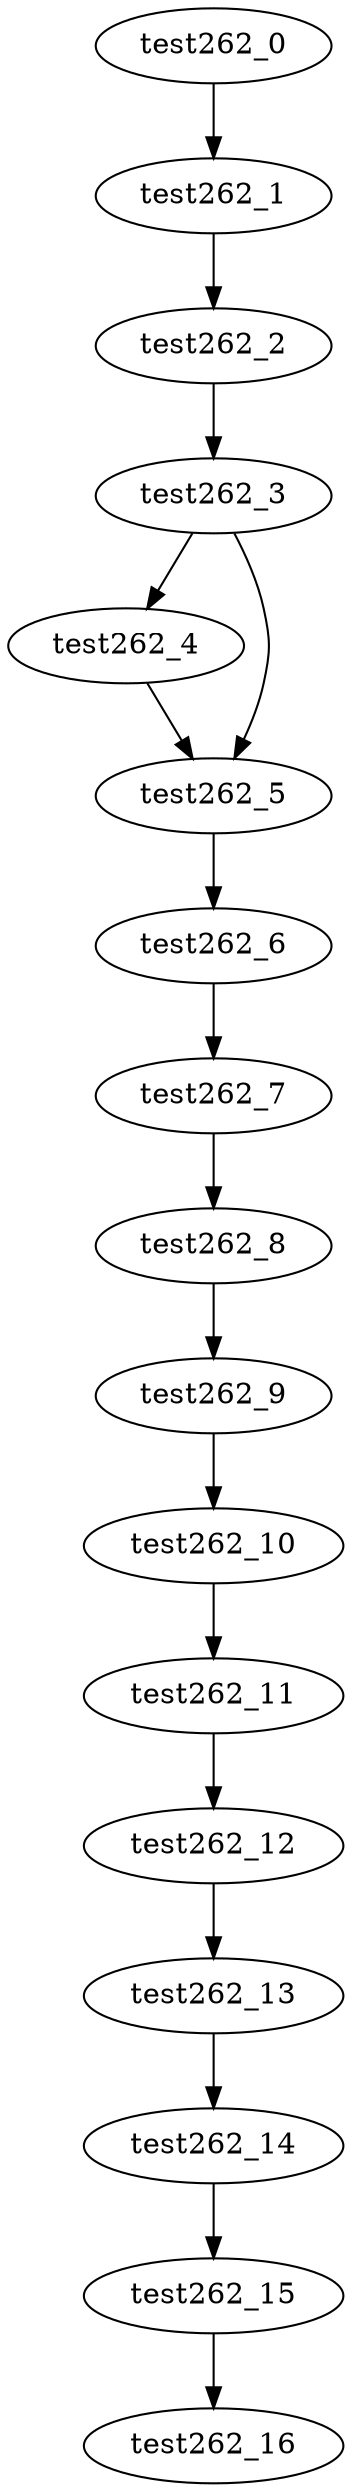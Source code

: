 digraph G {
test262_0->test262_1;
test262_1->test262_2;
test262_2->test262_3;
test262_3->test262_4;
test262_3->test262_5;
test262_4->test262_5;
test262_5->test262_6;
test262_6->test262_7;
test262_7->test262_8;
test262_8->test262_9;
test262_9->test262_10;
test262_10->test262_11;
test262_11->test262_12;
test262_12->test262_13;
test262_13->test262_14;
test262_14->test262_15;
test262_15->test262_16;

}
